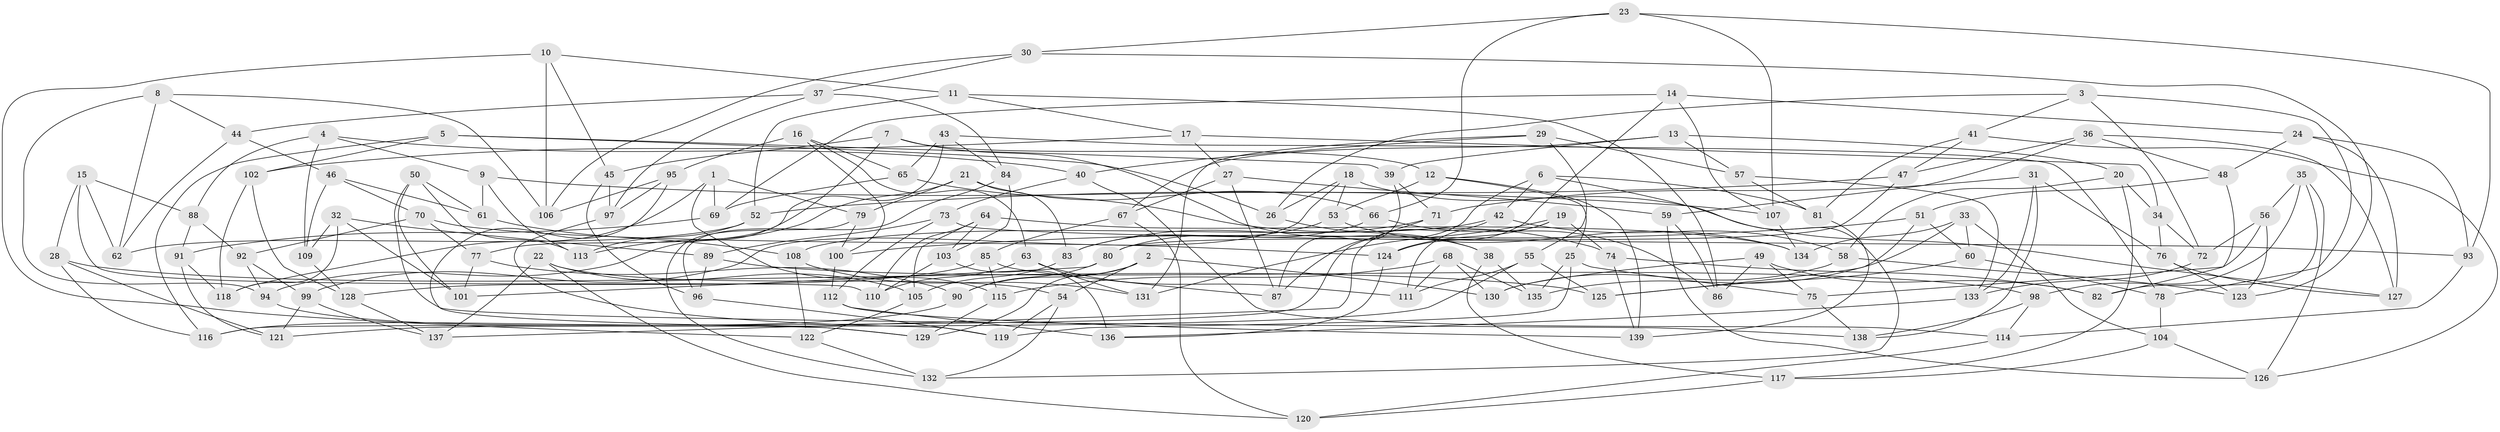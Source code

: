 // Generated by graph-tools (version 1.1) at 2025/26/03/09/25 03:26:51]
// undirected, 139 vertices, 278 edges
graph export_dot {
graph [start="1"]
  node [color=gray90,style=filled];
  1;
  2;
  3;
  4;
  5;
  6;
  7;
  8;
  9;
  10;
  11;
  12;
  13;
  14;
  15;
  16;
  17;
  18;
  19;
  20;
  21;
  22;
  23;
  24;
  25;
  26;
  27;
  28;
  29;
  30;
  31;
  32;
  33;
  34;
  35;
  36;
  37;
  38;
  39;
  40;
  41;
  42;
  43;
  44;
  45;
  46;
  47;
  48;
  49;
  50;
  51;
  52;
  53;
  54;
  55;
  56;
  57;
  58;
  59;
  60;
  61;
  62;
  63;
  64;
  65;
  66;
  67;
  68;
  69;
  70;
  71;
  72;
  73;
  74;
  75;
  76;
  77;
  78;
  79;
  80;
  81;
  82;
  83;
  84;
  85;
  86;
  87;
  88;
  89;
  90;
  91;
  92;
  93;
  94;
  95;
  96;
  97;
  98;
  99;
  100;
  101;
  102;
  103;
  104;
  105;
  106;
  107;
  108;
  109;
  110;
  111;
  112;
  113;
  114;
  115;
  116;
  117;
  118;
  119;
  120;
  121;
  122;
  123;
  124;
  125;
  126;
  127;
  128;
  129;
  130;
  131;
  132;
  133;
  134;
  135;
  136;
  137;
  138;
  139;
  1 -- 115;
  1 -- 118;
  1 -- 69;
  1 -- 79;
  2 -- 54;
  2 -- 90;
  2 -- 129;
  2 -- 130;
  3 -- 26;
  3 -- 72;
  3 -- 78;
  3 -- 41;
  4 -- 40;
  4 -- 9;
  4 -- 109;
  4 -- 88;
  5 -- 102;
  5 -- 26;
  5 -- 116;
  5 -- 39;
  6 -- 81;
  6 -- 132;
  6 -- 87;
  6 -- 42;
  7 -- 12;
  7 -- 45;
  7 -- 94;
  7 -- 38;
  8 -- 106;
  8 -- 94;
  8 -- 62;
  8 -- 44;
  9 -- 107;
  9 -- 61;
  9 -- 113;
  10 -- 45;
  10 -- 106;
  10 -- 122;
  10 -- 11;
  11 -- 52;
  11 -- 17;
  11 -- 86;
  12 -- 25;
  12 -- 139;
  12 -- 53;
  13 -- 67;
  13 -- 39;
  13 -- 57;
  13 -- 20;
  14 -- 124;
  14 -- 107;
  14 -- 24;
  14 -- 69;
  15 -- 62;
  15 -- 88;
  15 -- 110;
  15 -- 28;
  16 -- 100;
  16 -- 63;
  16 -- 65;
  16 -- 95;
  17 -- 102;
  17 -- 34;
  17 -- 27;
  18 -- 99;
  18 -- 53;
  18 -- 26;
  18 -- 127;
  19 -- 111;
  19 -- 124;
  19 -- 74;
  19 -- 131;
  20 -- 58;
  20 -- 117;
  20 -- 34;
  21 -- 79;
  21 -- 66;
  21 -- 113;
  21 -- 83;
  22 -- 137;
  22 -- 105;
  22 -- 120;
  22 -- 54;
  23 -- 66;
  23 -- 107;
  23 -- 30;
  23 -- 93;
  24 -- 48;
  24 -- 127;
  24 -- 93;
  25 -- 75;
  25 -- 135;
  25 -- 119;
  26 -- 38;
  27 -- 59;
  27 -- 67;
  27 -- 87;
  28 -- 116;
  28 -- 125;
  28 -- 121;
  29 -- 55;
  29 -- 57;
  29 -- 131;
  29 -- 40;
  30 -- 106;
  30 -- 123;
  30 -- 37;
  31 -- 138;
  31 -- 71;
  31 -- 133;
  31 -- 76;
  32 -- 89;
  32 -- 109;
  32 -- 118;
  32 -- 101;
  33 -- 60;
  33 -- 104;
  33 -- 134;
  33 -- 135;
  34 -- 72;
  34 -- 76;
  35 -- 98;
  35 -- 56;
  35 -- 126;
  35 -- 82;
  36 -- 48;
  36 -- 47;
  36 -- 127;
  36 -- 59;
  37 -- 44;
  37 -- 84;
  37 -- 97;
  38 -- 135;
  38 -- 117;
  39 -- 87;
  39 -- 71;
  40 -- 114;
  40 -- 73;
  41 -- 81;
  41 -- 47;
  41 -- 126;
  42 -- 58;
  42 -- 137;
  42 -- 108;
  43 -- 84;
  43 -- 78;
  43 -- 65;
  43 -- 77;
  44 -- 46;
  44 -- 62;
  45 -- 96;
  45 -- 97;
  46 -- 61;
  46 -- 70;
  46 -- 109;
  47 -- 52;
  47 -- 80;
  48 -- 51;
  48 -- 82;
  49 -- 82;
  49 -- 86;
  49 -- 75;
  49 -- 130;
  50 -- 113;
  50 -- 138;
  50 -- 61;
  50 -- 101;
  51 -- 100;
  51 -- 125;
  51 -- 60;
  52 -- 62;
  52 -- 113;
  53 -- 134;
  53 -- 83;
  54 -- 119;
  54 -- 132;
  55 -- 121;
  55 -- 111;
  55 -- 125;
  56 -- 72;
  56 -- 123;
  56 -- 75;
  57 -- 133;
  57 -- 81;
  58 -- 130;
  58 -- 123;
  59 -- 126;
  59 -- 86;
  60 -- 125;
  60 -- 78;
  61 -- 108;
  63 -- 131;
  63 -- 111;
  63 -- 110;
  64 -- 134;
  64 -- 103;
  64 -- 110;
  64 -- 105;
  65 -- 69;
  65 -- 74;
  66 -- 86;
  66 -- 80;
  67 -- 120;
  67 -- 85;
  68 -- 130;
  68 -- 135;
  68 -- 115;
  68 -- 111;
  69 -- 91;
  70 -- 124;
  70 -- 92;
  70 -- 77;
  71 -- 116;
  71 -- 83;
  72 -- 133;
  73 -- 89;
  73 -- 93;
  73 -- 112;
  74 -- 139;
  74 -- 82;
  75 -- 138;
  76 -- 127;
  76 -- 123;
  77 -- 101;
  77 -- 90;
  78 -- 104;
  79 -- 132;
  79 -- 100;
  80 -- 101;
  80 -- 90;
  81 -- 139;
  83 -- 105;
  84 -- 96;
  84 -- 103;
  85 -- 115;
  85 -- 128;
  85 -- 87;
  88 -- 91;
  88 -- 92;
  89 -- 96;
  89 -- 98;
  90 -- 116;
  91 -- 118;
  91 -- 121;
  92 -- 99;
  92 -- 94;
  93 -- 114;
  94 -- 129;
  95 -- 97;
  95 -- 129;
  95 -- 106;
  96 -- 119;
  97 -- 119;
  98 -- 138;
  98 -- 114;
  99 -- 137;
  99 -- 121;
  100 -- 112;
  102 -- 118;
  102 -- 128;
  103 -- 110;
  103 -- 136;
  104 -- 126;
  104 -- 117;
  105 -- 122;
  107 -- 134;
  108 -- 131;
  108 -- 122;
  109 -- 128;
  112 -- 136;
  112 -- 139;
  114 -- 120;
  115 -- 129;
  117 -- 120;
  122 -- 132;
  124 -- 136;
  128 -- 137;
  133 -- 136;
}

